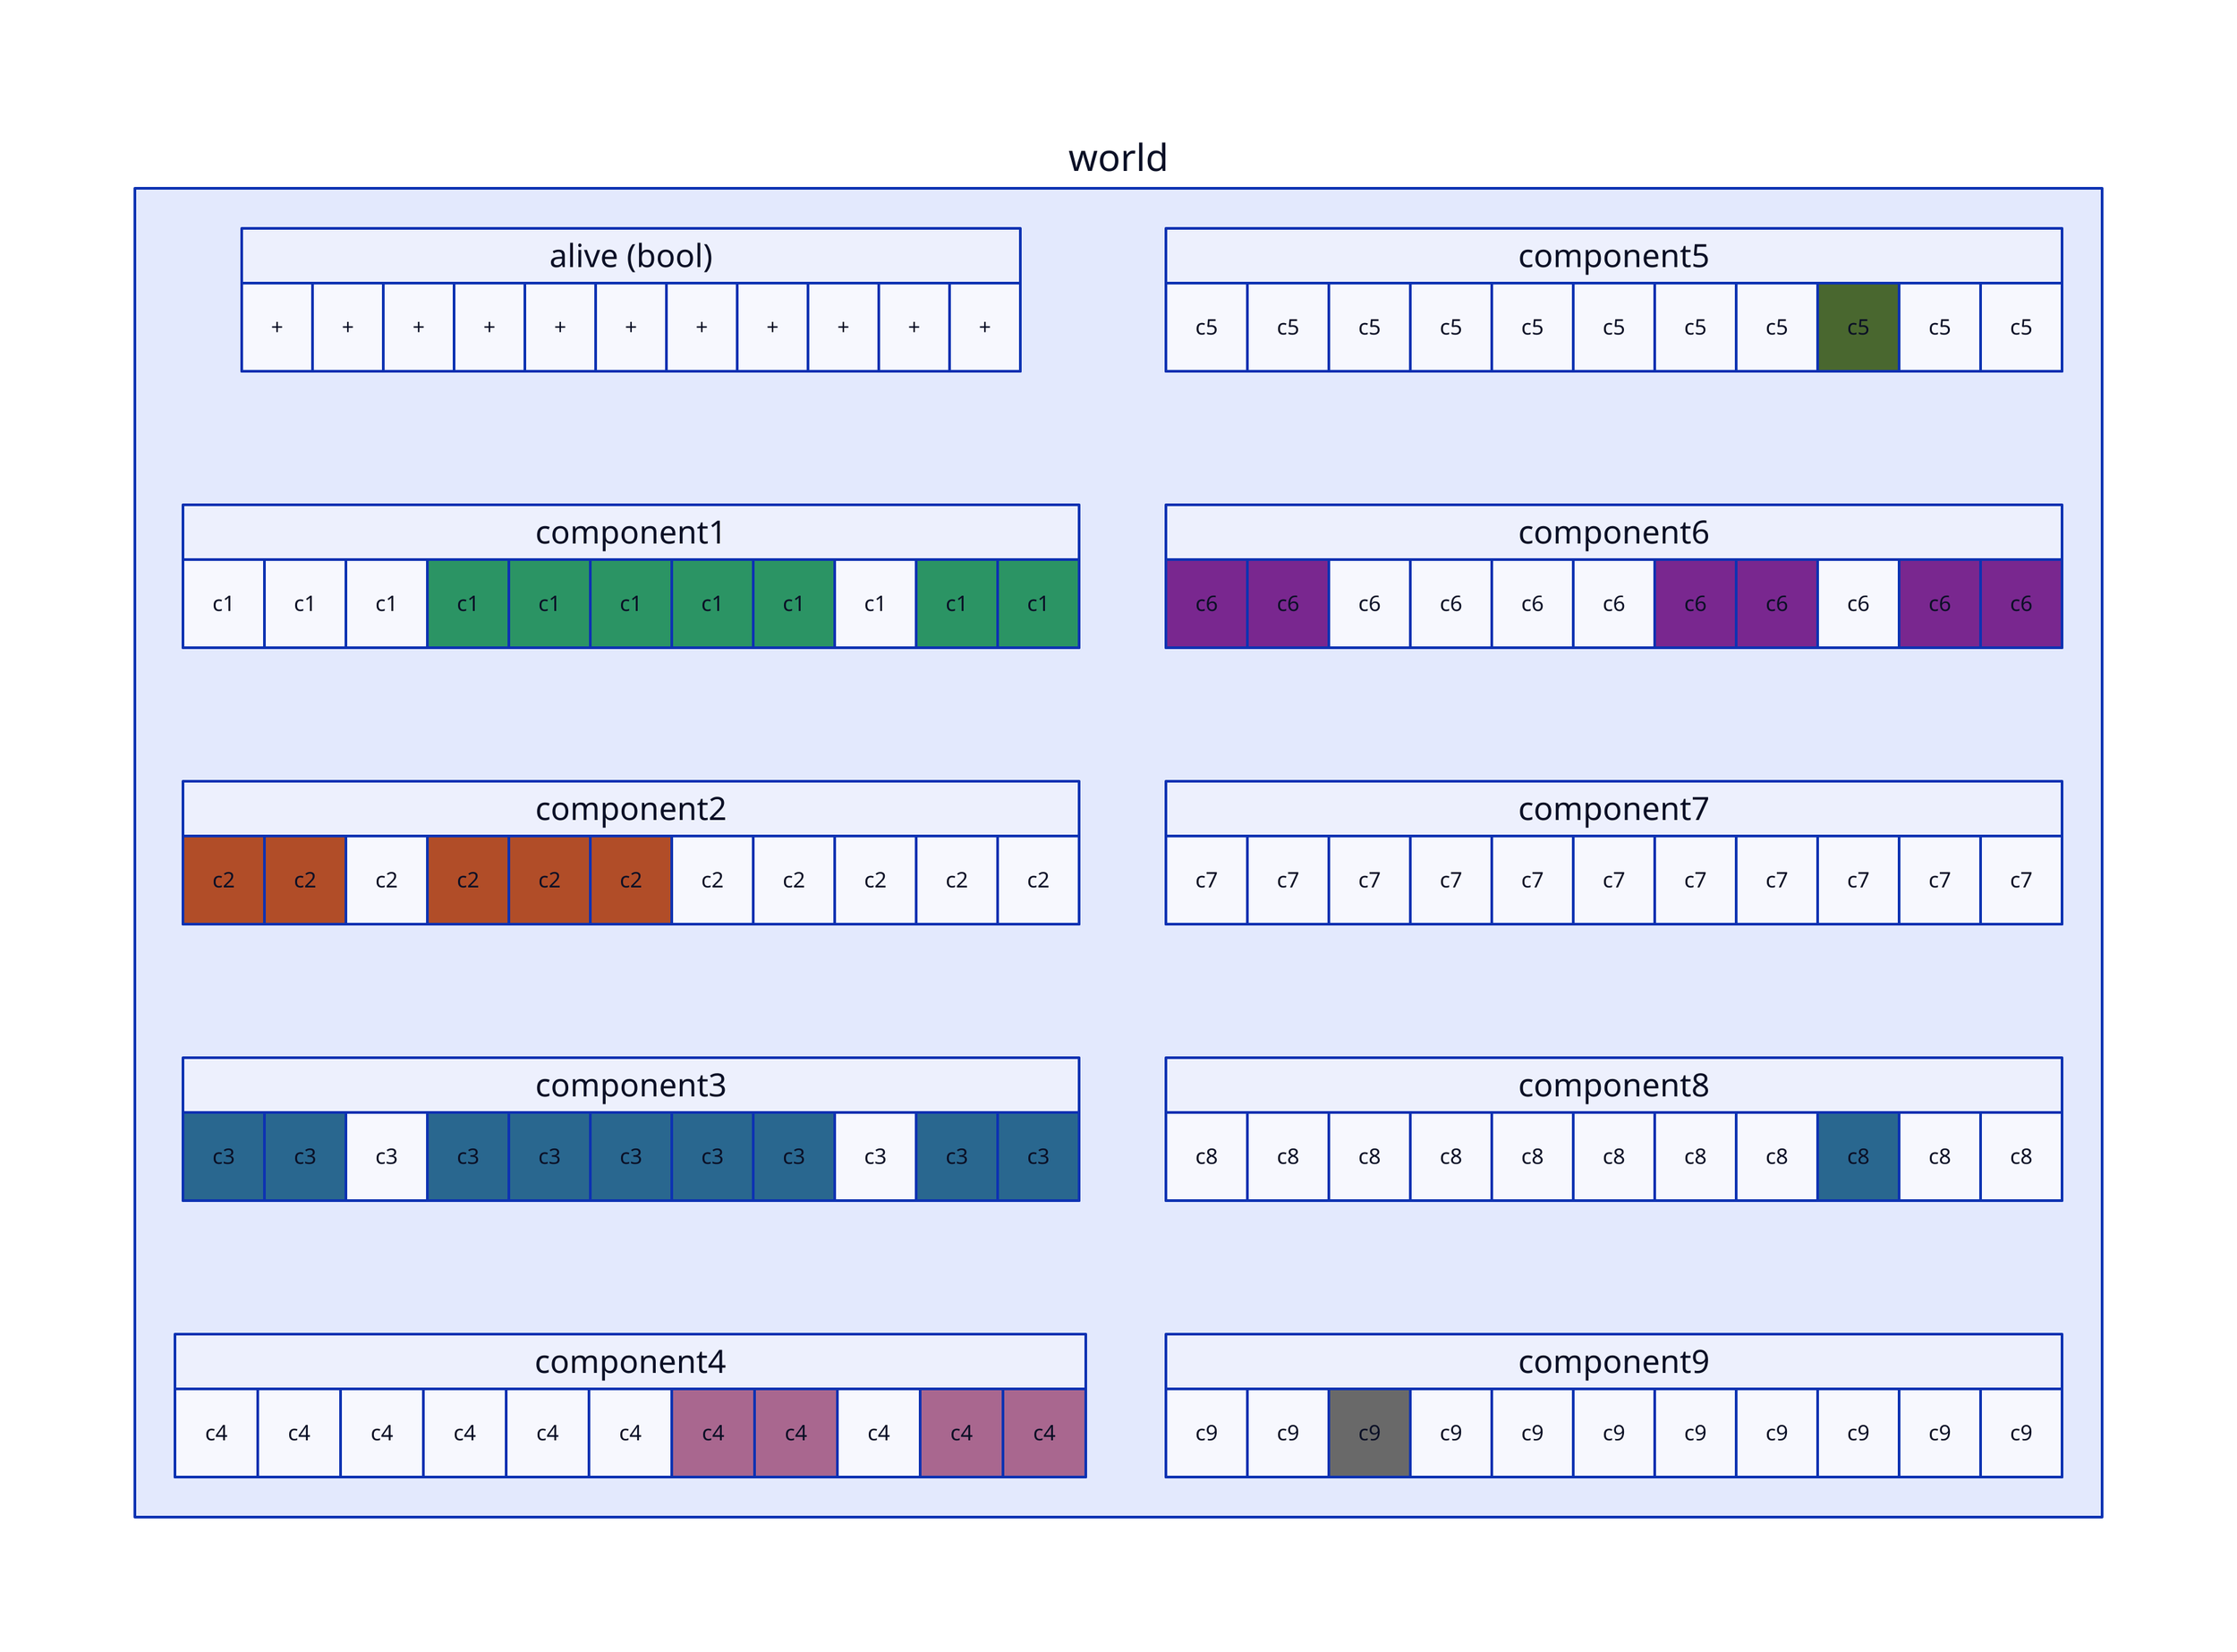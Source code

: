 classes: {
    none: { style.opacity: 0}
    arrow: {
        style.border-radius: 20
        style.stroke: "#ffffff"
    }
    s1: { style.fill: "#2b9464" }
    s2: { style.fill: "#b14d28" }
    s3: { style.fill: "#29678f" }
    s4: { style.fill: "#a9678f" }
    s5: { style.fill: "#49672f" }
    s6: { style.fill: "#79278f" }
    s7: { style.fill: "#99272f" }
    s8: { style.fill: "#29678f" }
    s9: { style.fill: "#696969" }
}
style: {
    opacity: 0
}

world: {
    alive (bool): {
        grid-rows: 1
        grid-columns: 11
        grid-gap: 0

        1: +
        2: +
        3: +
        4: +
        5: +
        6: +
        7: +
        8: +
        9: +
        10: +
        11: +
    }

    component1: {
        grid-rows: 2
        grid-columns: 11
        grid-gap: 0

        1: c1
        2: c1 
        3: c1
        4: c1 { class: s1 }
        5: c1 { class: s1 }
        6: c1 { class: s1 }
        7: c1 { class: s1 }
        8: c1 { class: s1 }
        9: c1
        10: c1 { class: s1 }
        11: c1 { class: s1 }
    }

    component2: {
        grid-rows: 2
        grid-columns: 11
        grid-gap: 0

        1: c2 { class: s2 }
        2: c2 { class: s2 }
        3: c2
        4: c2 { class: s2 }
        5: c2 { class: s2 }
        6: c2 { class: s2 }
        7: c2
        8: c2
        9: c2
        10: c2
        11: c2
    }

    component3: {
        grid-rows: 2
        grid-columns: 11
        grid-gap: 0

        1: c3 { class: s3 }
        2: c3 { class: s3 } 
        3: c3
        4: c3 { class: s3 }
        5: c3 { class: s3 }
        6: c3 { class: s3 }
        7: c3 { class: s3 }
        8: c3 { class: s3 }
        9: c3
        10: c3 { class: s3 }
        11: c3 { class: s3 }
    }

    component4: {
        grid-rows: 2
        grid-columns: 11
        grid-gap: 0

        1: c4
        2: c4 
        3: c4
        4: c4
        5: c4
        6: c4
        7: c4 { class: s4 }
        8: c4 { class: s4 }
        9: c4
        10: c4 { class: s4 }
        11: c4 { class: s4 }
    }

    component5: {
        grid-rows: 2
        grid-columns: 11
        grid-gap: 0

        1: c5
        2: c5 
        3: c5
        4: c5
        5: c5
        6: c5
        7: c5
        8: c5
        9: c5 { class: s5 }
        10: c5
        11: c5
    }

    component6: {
        grid-rows: 2
        grid-columns: 11
        grid-gap: 0

        1: c6 { class: s6 }
        2: c6 { class: s6 } 
        3: c6
        4: c6
        5: c6
        6: c6
        7: c6 { class: s6 }
        8: c6 { class: s6 }
        9: c6
        10: c6 { class: s6 }
        11: c6 { class: s6 }
    }

    component7: {
        grid-rows: 2
        grid-columns: 11
        grid-gap: 0

        1: c7
        2: c7 
        3: c7
        4: c7
        5: c7
        6: c7
        7: c7
        8: c7
        9: c7
        10: c7
        11: c7
    }

    component8: {
        grid-rows: 2
        grid-columns: 11
        grid-gap: 0

        1: c8
        2: c8
        3: c8
        4: c8
        5: c8
        6: c8
        7: c8
        8: c8 
        9: c8 { class: s8 }
        10: c8
        11: c8
    }

    component9: {
        grid-rows: 2
        grid-columns: 11
        grid-gap: 0

        1: c9
        2: c9
        3: c9 { class: s9 }
        4: c9
        5: c9
        6: c9
        7: c9
        8: c9
        9: c9
        10: c9
        11: c9
    }
    alive (bool) -> component1 -> component2 -> component3 -> component4 { style.opacity: 0 }
    component5 -> component6 -> component7 -> component8 -> component9 { style.opacity: 0 }
}